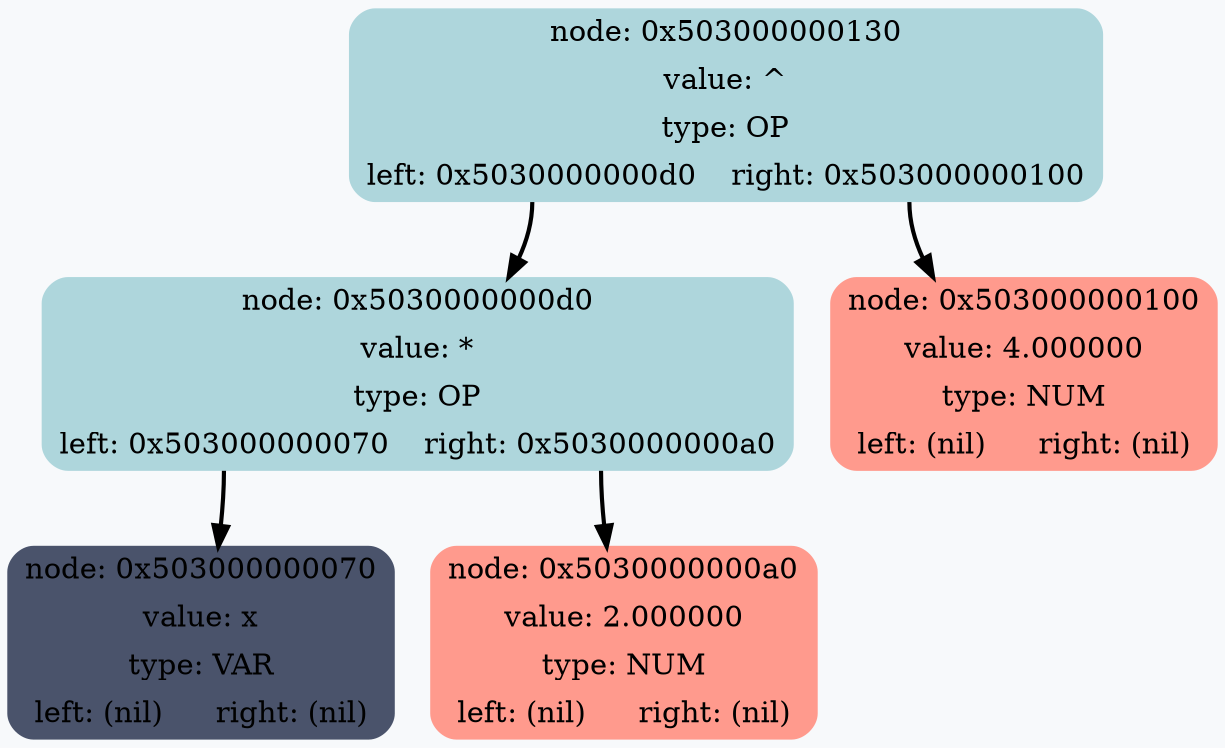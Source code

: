 digraph G {
	rankdir = HR;
	bgcolor="#F7F9FB"
	 node0x503000000130 [shape=Mrecord; style=filled; color="#aed6dc"; label =  "{node: 0x503000000130 | value: ^ | type: OP | {<left>left: 0x5030000000d0 | <right>right: 0x503000000100}  }" ];
	 node0x503000000130:<left> -> node0x5030000000d0 [style=bold; weight=1000; ];
	 node0x503000000130:<right> -> node0x503000000100 [style=bold; weight=1000; ];
	 node0x5030000000d0 [shape=Mrecord; style=filled; color="#aed6dc"; label =  "{node: 0x5030000000d0 | value: * | type: OP | {<left>left: 0x503000000070 | <right>right: 0x5030000000a0}  }" ];
	 node0x5030000000d0:<left> -> node0x503000000070 [style=bold; weight=1000; ];
	 node0x5030000000d0:<right> -> node0x5030000000a0 [style=bold; weight=1000; ];
	 node0x503000000070 [shape=Mrecord; style=filled; color="#4a536b"; label =  "{node: 0x503000000070 | value: x | type: VAR | {<left>left: (nil) | <right>right: (nil)}  }" ];
	 node0x5030000000a0 [shape=Mrecord; style=filled; color="#ff9a8d"; label =  "{node: 0x5030000000a0 | value: 2.000000 | type: NUM | {<left>left: (nil) | <right>right: (nil)}  }" ];
	 node0x503000000100 [shape=Mrecord; style=filled; color="#ff9a8d"; label =  "{node: 0x503000000100 | value: 4.000000 | type: NUM | {<left>left: (nil) | <right>right: (nil)}  }" ];
}

